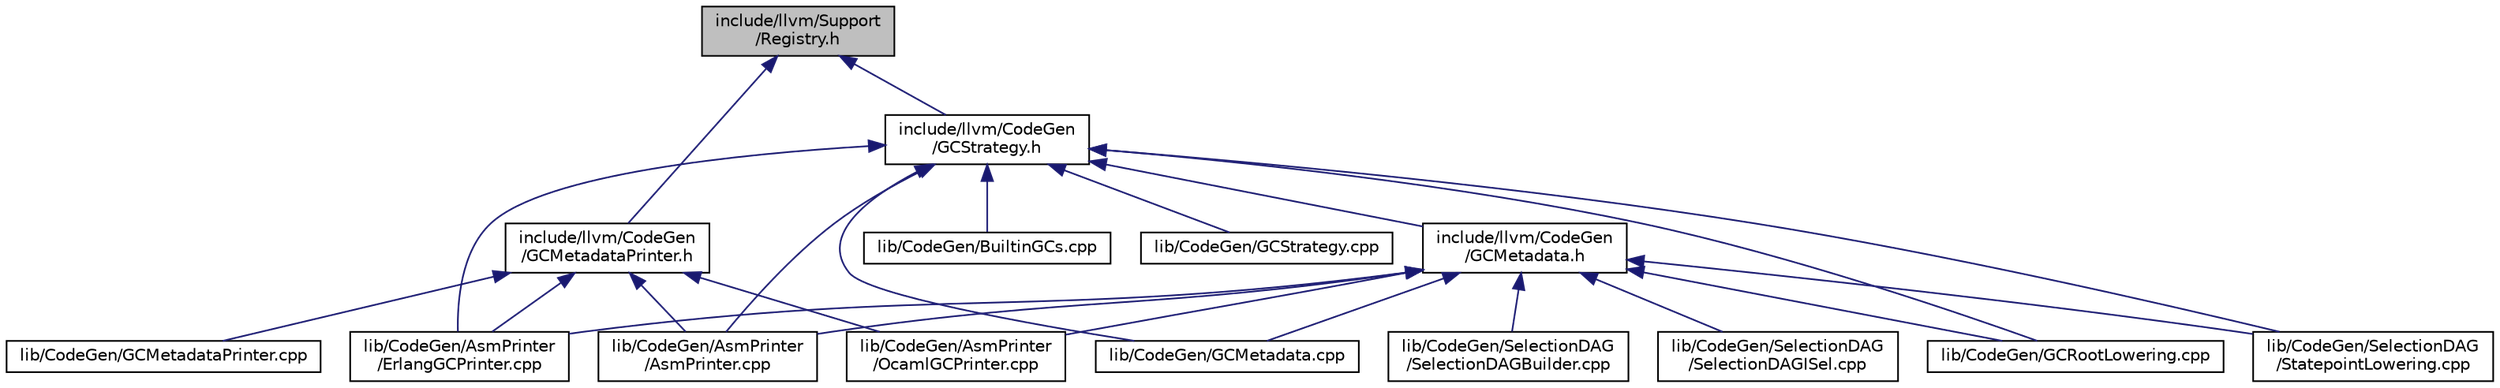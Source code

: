 digraph "include/llvm/Support/Registry.h"
{
 // LATEX_PDF_SIZE
  bgcolor="transparent";
  edge [fontname="Helvetica",fontsize="10",labelfontname="Helvetica",labelfontsize="10"];
  node [fontname="Helvetica",fontsize="10",shape="box"];
  Node1 [label="include/llvm/Support\l/Registry.h",height=0.2,width=0.4,color="black", fillcolor="grey75", style="filled", fontcolor="black",tooltip=" "];
  Node1 -> Node2 [dir="back",color="midnightblue",fontsize="10",style="solid",fontname="Helvetica"];
  Node2 [label="include/llvm/CodeGen\l/GCMetadataPrinter.h",height=0.2,width=0.4,color="black",URL="$GCMetadataPrinter_8h.html",tooltip=" "];
  Node2 -> Node3 [dir="back",color="midnightblue",fontsize="10",style="solid",fontname="Helvetica"];
  Node3 [label="lib/CodeGen/AsmPrinter\l/AsmPrinter.cpp",height=0.2,width=0.4,color="black",URL="$AsmPrinter_8cpp.html",tooltip=" "];
  Node2 -> Node4 [dir="back",color="midnightblue",fontsize="10",style="solid",fontname="Helvetica"];
  Node4 [label="lib/CodeGen/AsmPrinter\l/ErlangGCPrinter.cpp",height=0.2,width=0.4,color="black",URL="$ErlangGCPrinter_8cpp.html",tooltip=" "];
  Node2 -> Node5 [dir="back",color="midnightblue",fontsize="10",style="solid",fontname="Helvetica"];
  Node5 [label="lib/CodeGen/AsmPrinter\l/OcamlGCPrinter.cpp",height=0.2,width=0.4,color="black",URL="$OcamlGCPrinter_8cpp.html",tooltip=" "];
  Node2 -> Node6 [dir="back",color="midnightblue",fontsize="10",style="solid",fontname="Helvetica"];
  Node6 [label="lib/CodeGen/GCMetadataPrinter.cpp",height=0.2,width=0.4,color="black",URL="$GCMetadataPrinter_8cpp.html",tooltip=" "];
  Node1 -> Node7 [dir="back",color="midnightblue",fontsize="10",style="solid",fontname="Helvetica"];
  Node7 [label="include/llvm/CodeGen\l/GCStrategy.h",height=0.2,width=0.4,color="black",URL="$GCStrategy_8h.html",tooltip=" "];
  Node7 -> Node8 [dir="back",color="midnightblue",fontsize="10",style="solid",fontname="Helvetica"];
  Node8 [label="include/llvm/CodeGen\l/GCMetadata.h",height=0.2,width=0.4,color="black",URL="$GCMetadata_8h.html",tooltip=" "];
  Node8 -> Node3 [dir="back",color="midnightblue",fontsize="10",style="solid",fontname="Helvetica"];
  Node8 -> Node4 [dir="back",color="midnightblue",fontsize="10",style="solid",fontname="Helvetica"];
  Node8 -> Node5 [dir="back",color="midnightblue",fontsize="10",style="solid",fontname="Helvetica"];
  Node8 -> Node9 [dir="back",color="midnightblue",fontsize="10",style="solid",fontname="Helvetica"];
  Node9 [label="lib/CodeGen/GCMetadata.cpp",height=0.2,width=0.4,color="black",URL="$GCMetadata_8cpp.html",tooltip=" "];
  Node8 -> Node10 [dir="back",color="midnightblue",fontsize="10",style="solid",fontname="Helvetica"];
  Node10 [label="lib/CodeGen/GCRootLowering.cpp",height=0.2,width=0.4,color="black",URL="$GCRootLowering_8cpp.html",tooltip=" "];
  Node8 -> Node11 [dir="back",color="midnightblue",fontsize="10",style="solid",fontname="Helvetica"];
  Node11 [label="lib/CodeGen/SelectionDAG\l/SelectionDAGBuilder.cpp",height=0.2,width=0.4,color="black",URL="$SelectionDAGBuilder_8cpp.html",tooltip=" "];
  Node8 -> Node12 [dir="back",color="midnightblue",fontsize="10",style="solid",fontname="Helvetica"];
  Node12 [label="lib/CodeGen/SelectionDAG\l/SelectionDAGISel.cpp",height=0.2,width=0.4,color="black",URL="$SelectionDAGISel_8cpp.html",tooltip=" "];
  Node8 -> Node13 [dir="back",color="midnightblue",fontsize="10",style="solid",fontname="Helvetica"];
  Node13 [label="lib/CodeGen/SelectionDAG\l/StatepointLowering.cpp",height=0.2,width=0.4,color="black",URL="$StatepointLowering_8cpp.html",tooltip=" "];
  Node7 -> Node3 [dir="back",color="midnightblue",fontsize="10",style="solid",fontname="Helvetica"];
  Node7 -> Node4 [dir="back",color="midnightblue",fontsize="10",style="solid",fontname="Helvetica"];
  Node7 -> Node14 [dir="back",color="midnightblue",fontsize="10",style="solid",fontname="Helvetica"];
  Node14 [label="lib/CodeGen/BuiltinGCs.cpp",height=0.2,width=0.4,color="black",URL="$BuiltinGCs_8cpp.html",tooltip=" "];
  Node7 -> Node9 [dir="back",color="midnightblue",fontsize="10",style="solid",fontname="Helvetica"];
  Node7 -> Node10 [dir="back",color="midnightblue",fontsize="10",style="solid",fontname="Helvetica"];
  Node7 -> Node15 [dir="back",color="midnightblue",fontsize="10",style="solid",fontname="Helvetica"];
  Node15 [label="lib/CodeGen/GCStrategy.cpp",height=0.2,width=0.4,color="black",URL="$GCStrategy_8cpp.html",tooltip=" "];
  Node7 -> Node13 [dir="back",color="midnightblue",fontsize="10",style="solid",fontname="Helvetica"];
}

